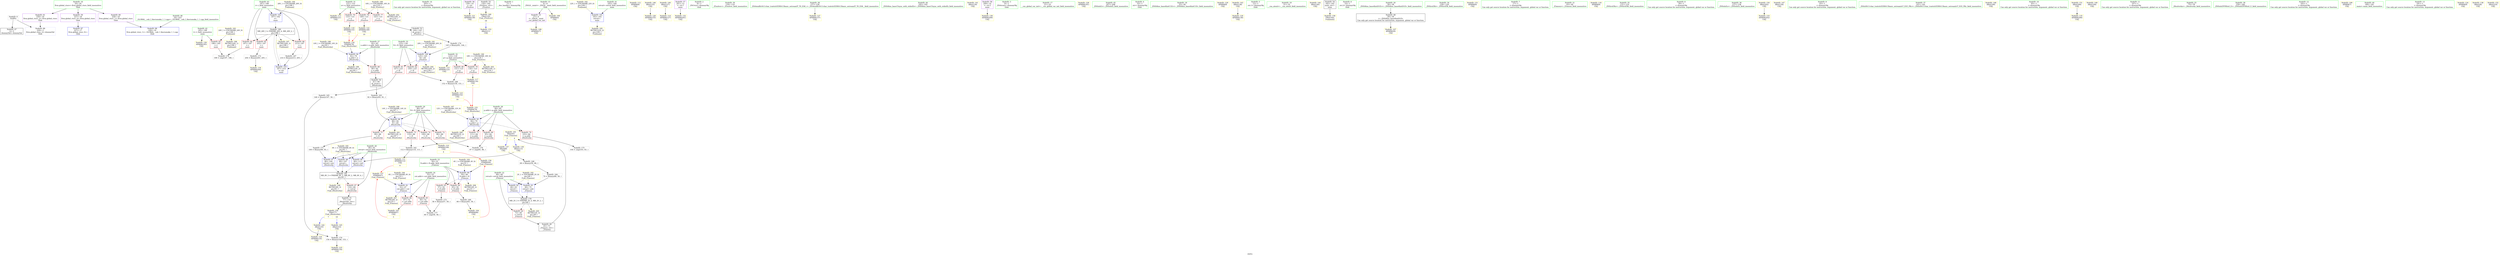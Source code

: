 digraph "SVFG" {
	label="SVFG";

	Node0x55a830897450 [shape=record,color=grey,label="{NodeID: 0\nNullPtr}"];
	Node0x55a830897450 -> Node0x55a8308ab720[style=solid];
	Node0x55a830897450 -> Node0x55a8308aeab0[style=solid];
	Node0x55a8308ba690 [shape=record,color=black,label="{NodeID: 180\nMR_26V_3 = PHI(MR_26V_4, MR_26V_2, )\npts\{188 \}\n}"];
	Node0x55a8308ba690 -> Node0x55a8308ae640[style=dashed];
	Node0x55a8308ba690 -> Node0x55a8308ae710[style=dashed];
	Node0x55a8308ba690 -> Node0x55a8308ae7e0[style=dashed];
	Node0x55a8308ba690 -> Node0x55a8308abda0[style=dashed];
	Node0x55a8308ba690 -> Node0x55a8308aff60[style=dashed];
	Node0x55a8308ab8c0 [shape=record,color=blue,label="{NodeID: 97\n80\<--100\nretval\<--sub\n_Z6solveAix\n}"];
	Node0x55a8308ab8c0 -> Node0x55a8308bab90[style=dashed];
	Node0x55a8308a9890 [shape=record,color=green,label="{NodeID: 14\n205\<--1\n\<--dummyObj\nCan only get source location for instruction, argument, global var or function.}"];
	Node0x55a8308af280 [shape=record,color=yellow,style=double,label="{NodeID: 194\n6V_1 = ENCHI(MR_6V_0)\npts\{53 \}\nFun[_Z3ansxx]}"];
	Node0x55a8308af280 -> Node0x55a8308aec80[style=dashed];
	Node0x55a8308b04f0 [shape=record,color=yellow,style=double,label="{NodeID: 111\nAPARM(112)\nCS[]|{<s0>4}}"];
	Node0x55a8308b04f0:s0 -> Node0x55a8308b2f30[style=solid,color=red];
	Node0x55a8308aa5a0 [shape=record,color=green,label="{NodeID: 28\n84\<--85\np.addr\<--p.addr_field_insensitive\n_Z6solveAix\n}"];
	Node0x55a8308aa5a0 -> Node0x55a8308ada10[style=solid];
	Node0x55a8308aa5a0 -> Node0x55a8308adae0[style=solid];
	Node0x55a8308aa5a0 -> Node0x55a8308adbb0[style=solid];
	Node0x55a8308aa5a0 -> Node0x55a8308aefc0[style=solid];
	Node0x55a8308b1050 [shape=record,color=yellow,style=double,label="{NodeID: 125\nAPARM(154)\nCS[]}"];
	Node0x55a8308ab280 [shape=record,color=green,label="{NodeID: 42\n185\<--186\nt\<--t_field_insensitive\nmain\n}"];
	Node0x55a8308ab280 -> Node0x55a8308ae570[style=solid];
	Node0x55a8308ab280 -> Node0x55a8308b1460[style=solid];
	Node0x55a8308b1b30 [shape=record,color=yellow,style=double,label="{NodeID: 139\nARet(113)\nCS[]}"];
	Node0x55a8308b1b30 -> Node0x55a8308aba60[style=solid];
	Node0x55a8308acef0 [shape=record,color=purple,label="{NodeID: 56\n139\<--10\n\<--.str\n_Z5solvev\n}"];
	Node0x55a8308acef0 -> Node0x55a8308b0d10[style=solid];
	Node0x55a8308ac420 [shape=record,color=yellow,style=double,label="{NodeID: 153\nARet(211)\nCS[]}"];
	Node0x55a8308adae0 [shape=record,color=red,label="{NodeID: 70\n103\<--84\n\<--p.addr\n_Z6solveAix\n}"];
	Node0x55a8308adae0 -> Node0x55a8308b4bd0[style=solid];
	Node0x55a8308b3fd0 [shape=record,color=grey,label="{NodeID: 167\n214 = Binary(213, 205, )\n}"];
	Node0x55a8308b3fd0 -> Node0x55a8308abda0[style=solid];
	Node0x55a8308ae640 [shape=record,color=red,label="{NodeID: 84\n197\<--187\n\<--i\nmain\n}"];
	Node0x55a8308ae640 -> Node0x55a8308b5050[style=solid];
	Node0x55a8308a8a70 [shape=record,color=green,label="{NodeID: 1\n7\<--1\n__dso_handle\<--dummyObj\nGlob }"];
	Node0x55a8308bab90 [shape=record,color=black,label="{NodeID: 181\nMR_8V_3 = PHI(MR_8V_5, MR_8V_2, MR_8V_4, )\npts\{81 \}\n}"];
	Node0x55a8308bab90 -> Node0x55a8308ad870[style=dashed];
	Node0x55a8308bab90 -> Node0x55a8308be400[style=dashed];
	Node0x55a8308ab990 [shape=record,color=blue,label="{NodeID: 98\n80\<--107\nretval\<--\n_Z6solveAix\n}"];
	Node0x55a8308ab990 -> Node0x55a8308bab90[style=dashed];
	Node0x55a8308a9990 [shape=record,color=green,label="{NodeID: 15\n4\<--6\n_ZStL8__ioinit\<--_ZStL8__ioinit_field_insensitive\nGlob }"];
	Node0x55a8308a9990 -> Node0x55a8308ace20[style=solid];
	Node0x55a8308a9990 -> Node0x55a8308b00e0[style=solid];
	Node0x55a8308af360 [shape=record,color=yellow,style=double,label="{NodeID: 195\nRETMU(22V_2)\npts\{184 \}\nFun[main]}"];
	Node0x55a8308b05c0 [shape=record,color=yellow,style=double,label="{NodeID: 112\nAPARM(8)\nCS[]}"];
	Node0x55a8308aa670 [shape=record,color=green,label="{NodeID: 29\n86\<--87\nN\<--N_field_insensitive\n_Z6solveAix\n}"];
	Node0x55a8308aa670 -> Node0x55a8308adc80[style=solid];
	Node0x55a8308aa670 -> Node0x55a8308add50[style=solid];
	Node0x55a8308aa670 -> Node0x55a8308ade20[style=solid];
	Node0x55a8308aa670 -> Node0x55a8308adef0[style=solid];
	Node0x55a8308aa670 -> Node0x55a8308ab7f0[style=solid];
	Node0x55a8308b1120 [shape=record,color=yellow,style=double,label="{NodeID: 126\nAPARM(155)\nCS[]}"];
	Node0x55a8308ab350 [shape=record,color=green,label="{NodeID: 43\n187\<--188\ni\<--i_field_insensitive\nmain\n}"];
	Node0x55a8308ab350 -> Node0x55a8308ae640[style=solid];
	Node0x55a8308ab350 -> Node0x55a8308ae710[style=solid];
	Node0x55a8308ab350 -> Node0x55a8308ae7e0[style=solid];
	Node0x55a8308ab350 -> Node0x55a8308abcd0[style=solid];
	Node0x55a8308ab350 -> Node0x55a8308abda0[style=solid];
	Node0x55a8308b1bc0 [shape=record,color=yellow,style=double,label="{NodeID: 140\nARet(127)\nCS[]}"];
	Node0x55a8308b1bc0 -> Node0x55a8308b0760[style=solid];
	Node0x55a8308acfc0 [shape=record,color=purple,label="{NodeID: 57\n201\<--12\n\<--.str.1\nmain\n}"];
	Node0x55a8308acfc0 -> Node0x55a8308b1600[style=solid];
	Node0x55a8308ac4e0 [shape=record,color=yellow,style=double,label="{NodeID: 154\nFPARM(78)\nFun[_Z6solveAix]}"];
	Node0x55a8308ac4e0 -> Node0x55a8308aeef0[style=solid];
	Node0x55a8308adbb0 [shape=record,color=red,label="{NodeID: 71\n111\<--84\n\<--p.addr\n_Z6solveAix\n}"];
	Node0x55a8308adbb0 -> Node0x55a8308b3850[style=solid];
	Node0x55a8308b4150 [shape=record,color=grey,label="{NodeID: 168\n69 = Binary(59, 68, )\n}"];
	Node0x55a8308b4150 -> Node0x55a8308b3b50[style=solid];
	Node0x55a8308ae710 [shape=record,color=red,label="{NodeID: 85\n203\<--187\n\<--i\nmain\n}"];
	Node0x55a8308ae710 -> Node0x55a8308b4750[style=solid];
	Node0x55a8308a8710 [shape=record,color=green,label="{NodeID: 2\n8\<--1\n_ZSt3cin\<--dummyObj\nGlob }"];
	Node0x55a8308bb090 [shape=record,color=yellow,style=double,label="{NodeID: 182\n22V_1 = ENCHI(MR_22V_0)\npts\{184 \}\nFun[main]}"];
	Node0x55a8308bb090 -> Node0x55a8308abc00[style=dashed];
	Node0x55a8308aba60 [shape=record,color=blue,label="{NodeID: 99\n80\<--113\nretval\<--call\n_Z6solveAix\n}"];
	Node0x55a8308aba60 -> Node0x55a8308bab90[style=dashed];
	Node0x55a8308a9a90 [shape=record,color=green,label="{NodeID: 16\n16\<--20\nllvm.global_ctors\<--llvm.global_ctors_field_insensitive\nGlob }"];
	Node0x55a8308a9a90 -> Node0x55a8308ad160[style=solid];
	Node0x55a8308a9a90 -> Node0x55a8308ad260[style=solid];
	Node0x55a8308a9a90 -> Node0x55a8308ad360[style=solid];
	Node0x55a8308afe80 [shape=record,color=yellow,style=double,label="{NodeID: 196\nRETMU(24V_1)\npts\{186 \}\nFun[main]}"];
	Node0x55a8308b0690 [shape=record,color=yellow,style=double,label="{NodeID: 113\nAPARM(121)\nCS[]}"];
	Node0x55a8308aa740 [shape=record,color=green,label="{NodeID: 30\n118\<--119\n_Z5solvev\<--_Z5solvev_field_insensitive\n}"];
	Node0x55a8308b11f0 [shape=record,color=yellow,style=double,label="{NodeID: 127\nAPARM(157)\nCS[]}"];
	Node0x55a8308ab420 [shape=record,color=green,label="{NodeID: 44\n192\<--193\n_ZNSt8ios_base15sync_with_stdioEb\<--_ZNSt8ios_base15sync_with_stdioEb_field_insensitive\n}"];
	Node0x55a8308b1c50 [shape=record,color=yellow,style=double,label="{NodeID: 141\nARet(130)\nCS[]}"];
	Node0x55a8308ad090 [shape=record,color=purple,label="{NodeID: 58\n209\<--14\n\<--.str.2\nmain\n}"];
	Node0x55a8308ad090 -> Node0x55a8308b1940[style=solid];
	Node0x55a8308ac600 [shape=record,color=yellow,style=double,label="{NodeID: 155\nFPARM(79)\nFun[_Z6solveAix]}"];
	Node0x55a8308ac600 -> Node0x55a8308aefc0[style=solid];
	Node0x55a8308adc80 [shape=record,color=red,label="{NodeID: 72\n96\<--86\n\<--N\n_Z6solveAix\n}"];
	Node0x55a8308adc80 -> Node0x55a8308b4d50[style=solid];
	Node0x55a8308b42d0 [shape=record,color=grey,label="{NodeID: 169\n66 = Binary(65, 59, )\n}"];
	Node0x55a8308b42d0 -> Node0x55a8308abe70[style=solid];
	Node0x55a8308ae7e0 [shape=record,color=red,label="{NodeID: 86\n213\<--187\n\<--i\nmain\n}"];
	Node0x55a8308ae7e0 -> Node0x55a8308b3fd0[style=solid];
	Node0x55a8308a87a0 [shape=record,color=green,label="{NodeID: 3\n9\<--1\n_ZSt4cout\<--dummyObj\nGlob }"];
	Node0x55a8308bbbb0 [shape=record,color=yellow,style=double,label="{NodeID: 183\n24V_1 = ENCHI(MR_24V_0)\npts\{186 \}\nFun[main]}"];
	Node0x55a8308bbbb0 -> Node0x55a8308ae570[style=dashed];
	Node0x55a8308bbbb0 -> Node0x55a8308afe80[style=dashed];
	Node0x55a8308abb30 [shape=record,color=blue,label="{NodeID: 100\n125\<--145\nN\<--shl\n_Z5solvev\n}"];
	Node0x55a8308abb30 -> Node0x55a8308ae3d0[style=dashed];
	Node0x55a8308abb30 -> Node0x55a8308ae4a0[style=dashed];
	Node0x55a8308abb30 -> Node0x55a8308be940[style=dashed];
	Node0x55a8308a9b90 [shape=record,color=green,label="{NodeID: 17\n21\<--22\n__cxx_global_var_init\<--__cxx_global_var_init_field_insensitive\n}"];
	Node0x55a8308aff60 [shape=record,color=yellow,style=double,label="{NodeID: 197\nRETMU(26V_3)\npts\{188 \}\nFun[main]}"];
	Node0x55a8308b0760 [shape=record,color=yellow,style=double,label="{NodeID: 114\nAPARM(127)\nCS[]}"];
	Node0x55a8308aa840 [shape=record,color=green,label="{NodeID: 31\n121\<--122\nn\<--n_field_insensitive\n_Z5solvev\n}"];
	Node0x55a8308aa840 -> Node0x55a8308adfc0[style=solid];
	Node0x55a8308aa840 -> Node0x55a8308ae090[style=solid];
	Node0x55a8308aa840 -> Node0x55a8308ae160[style=solid];
	Node0x55a8308aa840 -> Node0x55a8308b0690[style=solid];
	Node0x55a8308b12c0 [shape=record,color=yellow,style=double,label="{NodeID: 128\nAPARM(191)\nCS[]}"];
	Node0x55a8308ab520 [shape=record,color=green,label="{NodeID: 45\n207\<--208\n_ZNSolsEi\<--_ZNSolsEi_field_insensitive\n}"];
	Node0x55a8308b1ce0 [shape=record,color=yellow,style=double,label="{NodeID: 142\nARet(135)\nCS[]}"];
	Node0x55a8308b1ce0 -> Node0x55a8308b0b70[style=solid];
	Node0x55a8308ad160 [shape=record,color=purple,label="{NodeID: 59\n227\<--16\nllvm.global_ctors_0\<--llvm.global_ctors\nGlob }"];
	Node0x55a8308ad160 -> Node0x55a8308ae8b0[style=solid];
	Node0x55a8308ac720 [shape=record,color=yellow,style=double,label="{NodeID: 156\nFPARM(46)\nFun[_Z3ansxx]}"];
	Node0x55a8308ac720 -> Node0x55a8308aebb0[style=solid];
	Node0x55a8308add50 [shape=record,color=red,label="{NodeID: 73\n99\<--86\n\<--N\n_Z6solveAix\n}"];
	Node0x55a8308add50 -> Node0x55a8308b45d0[style=solid];
	Node0x55a8308b4450 [shape=record,color=grey,label="{NodeID: 170\n154 = Binary(148, 153, )\n}"];
	Node0x55a8308b4450 -> Node0x55a8308b1050[style=solid];
	Node0x55a8308ae8b0 [shape=record,color=blue,label="{NodeID: 87\n227\<--17\nllvm.global_ctors_0\<--\nGlob }"];
	Node0x55a8308a8830 [shape=record,color=green,label="{NodeID: 4\n10\<--1\n.str\<--dummyObj\nGlob }"];
	Node0x55a8308bbc90 [shape=record,color=yellow,style=double,label="{NodeID: 184\n26V_1 = ENCHI(MR_26V_0)\npts\{188 \}\nFun[main]}"];
	Node0x55a8308bbc90 -> Node0x55a8308abcd0[style=dashed];
	Node0x55a8308abc00 [shape=record,color=blue,label="{NodeID: 101\n183\<--162\nretval\<--\nmain\n}"];
	Node0x55a8308abc00 -> Node0x55a8308af360[style=dashed];
	Node0x55a8308a9c90 [shape=record,color=green,label="{NodeID: 18\n25\<--26\n_ZNSt8ios_base4InitC1Ev\<--_ZNSt8ios_base4InitC1Ev_field_insensitive\n}"];
	Node0x55a8308be400 [shape=record,color=yellow,style=double,label="{NodeID: 198\nRETMU(8V_3)\npts\{81 \}\nFun[_Z6solveAix]}"];
	Node0x55a8308b0830 [shape=record,color=yellow,style=double,label="{NodeID: 115\nAPARM(123)\nCS[]}"];
	Node0x55a8308aa910 [shape=record,color=green,label="{NodeID: 32\n123\<--124\np\<--p_field_insensitive\n_Z5solvev\n}"];
	Node0x55a8308aa910 -> Node0x55a8308ae230[style=solid];
	Node0x55a8308aa910 -> Node0x55a8308ae300[style=solid];
	Node0x55a8308aa910 -> Node0x55a8308b0830[style=solid];
	Node0x55a8308b1390 [shape=record,color=yellow,style=double,label="{NodeID: 129\nAPARM(8)\nCS[]}"];
	Node0x55a8308ab620 [shape=record,color=green,label="{NodeID: 46\n18\<--223\n_GLOBAL__sub_I_tkociumaka_1_1.cpp\<--_GLOBAL__sub_I_tkociumaka_1_1.cpp_field_insensitive\n}"];
	Node0x55a8308ab620 -> Node0x55a8308ae9b0[style=solid];
	Node0x55a8308b1d70 [shape=record,color=yellow,style=double,label="{NodeID: 143\nARet(136)\nCS[]}"];
	Node0x55a8308b1d70 -> Node0x55a8308b0c40[style=solid];
	Node0x55a8308ad260 [shape=record,color=purple,label="{NodeID: 60\n228\<--16\nllvm.global_ctors_1\<--llvm.global_ctors\nGlob }"];
	Node0x55a8308ad260 -> Node0x55a8308ae9b0[style=solid];
	Node0x55a8308b2f30 [shape=record,color=yellow,style=double,label="{NodeID: 157\nFPARM(47)\nFun[_Z3ansxx]}"];
	Node0x55a8308b2f30 -> Node0x55a8308aec80[style=solid];
	Node0x55a8308ade20 [shape=record,color=red,label="{NodeID: 74\n109\<--86\n\<--N\n_Z6solveAix\n}"];
	Node0x55a8308ade20 -> Node0x55a8308b0420[style=solid];
	Node0x55a8308b45d0 [shape=record,color=grey,label="{NodeID: 171\n100 = Binary(99, 93, )\n}"];
	Node0x55a8308b45d0 -> Node0x55a8308ab8c0[style=solid];
	Node0x55a8308ae9b0 [shape=record,color=blue,label="{NodeID: 88\n228\<--18\nllvm.global_ctors_1\<--_GLOBAL__sub_I_tkociumaka_1_1.cpp\nGlob }"];
	Node0x55a8308a88c0 [shape=record,color=green,label="{NodeID: 5\n12\<--1\n.str.1\<--dummyObj\nGlob }"];
	Node0x55a8308bbd70 [shape=record,color=yellow,style=double,label="{NodeID: 185\n8V_1 = ENCHI(MR_8V_0)\npts\{81 \}\nFun[_Z6solveAix]}"];
	Node0x55a8308bbd70 -> Node0x55a8308ab8c0[style=dashed];
	Node0x55a8308bbd70 -> Node0x55a8308ab990[style=dashed];
	Node0x55a8308bbd70 -> Node0x55a8308aba60[style=dashed];
	Node0x55a8308abcd0 [shape=record,color=blue,label="{NodeID: 102\n187\<--162\ni\<--\nmain\n}"];
	Node0x55a8308abcd0 -> Node0x55a8308ba690[style=dashed];
	Node0x55a8308a9d90 [shape=record,color=green,label="{NodeID: 19\n31\<--32\n__cxa_atexit\<--__cxa_atexit_field_insensitive\n}"];
	Node0x55a8308be4b0 [shape=record,color=yellow,style=double,label="{NodeID: 199\nRETMU(10V_2)\npts\{83 \}\nFun[_Z6solveAix]}"];
	Node0x55a8308b0900 [shape=record,color=yellow,style=double,label="{NodeID: 116\nAPARM(133)\nCS[]|{<s0>7}}"];
	Node0x55a8308b0900:s0 -> Node0x55a8308ac4e0[style=solid,color=red];
	Node0x55a8308aa9e0 [shape=record,color=green,label="{NodeID: 33\n125\<--126\nN\<--N_field_insensitive\n_Z5solvev\n}"];
	Node0x55a8308aa9e0 -> Node0x55a8308ae3d0[style=solid];
	Node0x55a8308aa9e0 -> Node0x55a8308ae4a0[style=solid];
	Node0x55a8308aa9e0 -> Node0x55a8308abb30[style=solid];
	Node0x55a8308b1460 [shape=record,color=yellow,style=double,label="{NodeID: 130\nAPARM(185)\nCS[]}"];
	Node0x55a8308ab720 [shape=record,color=black,label="{NodeID: 47\n2\<--3\ndummyVal\<--dummyVal\n}"];
	Node0x55a8308b1e00 [shape=record,color=yellow,style=double,label="{NodeID: 144\nARet(140)\nCS[]}"];
	Node0x55a8308ad360 [shape=record,color=purple,label="{NodeID: 61\n229\<--16\nllvm.global_ctors_2\<--llvm.global_ctors\nGlob }"];
	Node0x55a8308ad360 -> Node0x55a8308aeab0[style=solid];
	Node0x55a8308b3050 [shape=record,color=yellow,style=double,label="{NodeID: 158\nFRet(182)\nFun[main]}"];
	Node0x55a8308adef0 [shape=record,color=red,label="{NodeID: 75\n110\<--86\n\<--N\n_Z6solveAix\n}"];
	Node0x55a8308adef0 -> Node0x55a8308b3850[style=solid];
	Node0x55a8308b4750 [shape=record,color=grey,label="{NodeID: 172\n204 = Binary(203, 205, )\n}"];
	Node0x55a8308b4750 -> Node0x55a8308b17a0[style=solid];
	Node0x55a8308aeab0 [shape=record,color=blue, style = dotted,label="{NodeID: 89\n229\<--3\nllvm.global_ctors_2\<--dummyVal\nGlob }"];
	Node0x55a8308a8950 [shape=record,color=green,label="{NodeID: 6\n14\<--1\n.str.2\<--dummyObj\nGlob }"];
	Node0x55a8308bbe80 [shape=record,color=yellow,style=double,label="{NodeID: 186\n10V_1 = ENCHI(MR_10V_0)\npts\{83 \}\nFun[_Z6solveAix]}"];
	Node0x55a8308bbe80 -> Node0x55a8308aeef0[style=dashed];
	Node0x55a8308abda0 [shape=record,color=blue,label="{NodeID: 103\n187\<--214\ni\<--inc\nmain\n}"];
	Node0x55a8308abda0 -> Node0x55a8308ba690[style=dashed];
	Node0x55a8308a9e90 [shape=record,color=green,label="{NodeID: 20\n30\<--36\n_ZNSt8ios_base4InitD1Ev\<--_ZNSt8ios_base4InitD1Ev_field_insensitive\n}"];
	Node0x55a8308a9e90 -> Node0x55a8308ac840[style=solid];
	Node0x55a8308be590 [shape=record,color=yellow,style=double,label="{NodeID: 200\nRETMU(12V_2)\npts\{85 \}\nFun[_Z6solveAix]}"];
	Node0x55a8308b09d0 [shape=record,color=yellow,style=double,label="{NodeID: 117\nAPARM(134)\nCS[]|{<s0>7}}"];
	Node0x55a8308b09d0:s0 -> Node0x55a8308ac600[style=solid,color=red];
	Node0x55a8308aaab0 [shape=record,color=green,label="{NodeID: 34\n128\<--129\n_ZNSirsERi\<--_ZNSirsERi_field_insensitive\n}"];
	Node0x55a8308b1530 [shape=record,color=yellow,style=double,label="{NodeID: 131\nAPARM(9)\nCS[]}"];
	Node0x55a8308ac840 [shape=record,color=black,label="{NodeID: 48\n29\<--30\n\<--_ZNSt8ios_base4InitD1Ev\nCan only get source location for instruction, argument, global var or function.}"];
	Node0x55a8308ac840 -> Node0x55a8308b01b0[style=solid];
	Node0x55a8308b1e90 [shape=record,color=yellow,style=double,label="{NodeID: 145\nARet(153)\nCS[]}"];
	Node0x55a8308b1e90 -> Node0x55a8308b4450[style=solid];
	Node0x55a8308ad460 [shape=record,color=red,label="{NodeID: 62\n73\<--48\n\<--retval\n_Z3ansxx\n}"];
	Node0x55a8308ad460 -> Node0x55a8308ac940[style=solid];
	Node0x55a8308b3520 [shape=record,color=yellow,style=double,label="{NodeID: 159\nFRet(77)\nFun[_Z6solveAix]|{<s0>7|<s1>10}}"];
	Node0x55a8308b3520:s0 -> Node0x55a8308b1ce0[style=solid,color=blue];
	Node0x55a8308b3520:s1 -> Node0x55a8308b1e90[style=solid,color=blue];
	Node0x55a8308adfc0 [shape=record,color=red,label="{NodeID: 76\n133\<--121\n\<--n\n_Z5solvev\n}"];
	Node0x55a8308adfc0 -> Node0x55a8308b0900[style=solid];
	Node0x55a8308b48d0 [shape=record,color=grey,label="{NodeID: 173\n58 = Binary(57, 59, )\n}"];
	Node0x55a8308b48d0 -> Node0x55a8308b4ed0[style=solid];
	Node0x55a8308aebb0 [shape=record,color=blue,label="{NodeID: 90\n50\<--46\nN.addr\<--N\n_Z3ansxx\n}"];
	Node0x55a8308aebb0 -> Node0x55a8308ad530[style=dashed];
	Node0x55a8308aebb0 -> Node0x55a8308ad600[style=dashed];
	Node0x55a8308aebb0 -> Node0x55a8308beb30[style=dashed];
	Node0x55a8308a9360 [shape=record,color=green,label="{NodeID: 7\n17\<--1\n\<--dummyObj\nCan only get source location for instruction, argument, global var or function.}"];
	Node0x55a8308bbf60 [shape=record,color=yellow,style=double,label="{NodeID: 187\n12V_1 = ENCHI(MR_12V_0)\npts\{85 \}\nFun[_Z6solveAix]}"];
	Node0x55a8308bbf60 -> Node0x55a8308aefc0[style=dashed];
	Node0x55a8308abe70 [shape=record,color=yellow,style=double,label="{NodeID: 104\nAPARM(66)\nCS[]|{<s0>3}}"];
	Node0x55a8308abe70:s0 -> Node0x55a8308ac720[style=solid,color=red];
	Node0x55a8308a9f90 [shape=record,color=green,label="{NodeID: 21\n43\<--44\n_Z3ansxx\<--_Z3ansxx_field_insensitive\n}"];
	Node0x55a8308be670 [shape=record,color=yellow,style=double,label="{NodeID: 201\nRETMU(14V_2)\npts\{87 \}\nFun[_Z6solveAix]}"];
	Node0x55a8308b0aa0 [shape=record,color=yellow,style=double,label="{NodeID: 118\nAPARM(9)\nCS[]}"];
	Node0x55a8308aabb0 [shape=record,color=green,label="{NodeID: 35\n131\<--132\n_ZNSirsERx\<--_ZNSirsERx_field_insensitive\n}"];
	Node0x55a8308b1600 [shape=record,color=yellow,style=double,label="{NodeID: 132\nAPARM(201)\nCS[]}"];
	Node0x55a8308ac940 [shape=record,color=black,label="{NodeID: 49\n45\<--73\n_Z3ansxx_ret\<--\n_Z3ansxx\n}"];
	Node0x55a8308ac940 -> Node0x55a8308b3730[style=solid];
	Node0x55a8308ac030 [shape=record,color=yellow,style=double,label="{NodeID: 146\nARet(155)\nCS[]}"];
	Node0x55a8308ac030 -> Node0x55a8308b1120[style=solid];
	Node0x55a8308ad530 [shape=record,color=red,label="{NodeID: 63\n57\<--50\n\<--N.addr\n_Z3ansxx\n}"];
	Node0x55a8308ad530 -> Node0x55a8308b48d0[style=solid];
	Node0x55a8308b3640 [shape=record,color=yellow,style=double,label="{NodeID: 160\nFRet(120)\nFun[_Z5solvev]|{<s0>18}}"];
	Node0x55a8308b3640:s0 -> Node0x55a8308ac420[style=solid,color=blue];
	Node0x55a8308ae090 [shape=record,color=red,label="{NodeID: 77\n143\<--121\n\<--n\n_Z5solvev\n}"];
	Node0x55a8308ae090 -> Node0x55a8308acbb0[style=solid];
	Node0x55a8308b4a50 [shape=record,color=grey,label="{NodeID: 174\n145 = Binary(93, 144, )\n}"];
	Node0x55a8308b4a50 -> Node0x55a8308abb30[style=solid];
	Node0x55a8308aec80 [shape=record,color=blue,label="{NodeID: 91\n52\<--47\ncnt.addr\<--cnt\n_Z3ansxx\n}"];
	Node0x55a8308aec80 -> Node0x55a8308ad6d0[style=dashed];
	Node0x55a8308aec80 -> Node0x55a8308ad7a0[style=dashed];
	Node0x55a8308aec80 -> Node0x55a8308bec10[style=dashed];
	Node0x55a8308a93f0 [shape=record,color=green,label="{NodeID: 8\n59\<--1\n\<--dummyObj\nCan only get source location for instruction, argument, global var or function.}"];
	Node0x55a8308bc040 [shape=record,color=yellow,style=double,label="{NodeID: 188\n14V_1 = ENCHI(MR_14V_0)\npts\{87 \}\nFun[_Z6solveAix]}"];
	Node0x55a8308bc040 -> Node0x55a8308ab7f0[style=dashed];
	Node0x55a8308abf40 [shape=record,color=yellow,style=double,label="{NodeID: 105\nAPARM(67)\nCS[]|{<s0>3}}"];
	Node0x55a8308abf40:s0 -> Node0x55a8308b2f30[style=solid,color=red];
	Node0x55a8308aa090 [shape=record,color=green,label="{NodeID: 22\n48\<--49\nretval\<--retval_field_insensitive\n_Z3ansxx\n}"];
	Node0x55a8308aa090 -> Node0x55a8308ad460[style=solid];
	Node0x55a8308aa090 -> Node0x55a8308aed50[style=solid];
	Node0x55a8308aa090 -> Node0x55a8308aee20[style=solid];
	Node0x55a8308be750 [shape=record,color=yellow,style=double,label="{NodeID: 202\nRETMU(16V_1)\npts\{122 \}\nFun[_Z5solvev]}"];
	Node0x55a8308b0b70 [shape=record,color=yellow,style=double,label="{NodeID: 119\nAPARM(135)\nCS[]}"];
	Node0x55a8308aacb0 [shape=record,color=green,label="{NodeID: 36\n137\<--138\n_ZNSolsEx\<--_ZNSolsEx_field_insensitive\n}"];
	Node0x55a8308b16d0 [shape=record,color=yellow,style=double,label="{NodeID: 133\nAPARM(202)\nCS[]}"];
	Node0x55a8308aca10 [shape=record,color=black,label="{NodeID: 50\n91\<--90\nsh_prom\<--\n_Z6solveAix\n}"];
	Node0x55a8308aca10 -> Node0x55a8308b39d0[style=solid];
	Node0x55a8308ac0c0 [shape=record,color=yellow,style=double,label="{NodeID: 147\nARet(156)\nCS[]}"];
	Node0x55a8308ad600 [shape=record,color=red,label="{NodeID: 64\n65\<--50\n\<--N.addr\n_Z3ansxx\n}"];
	Node0x55a8308ad600 -> Node0x55a8308b42d0[style=solid];
	Node0x55a8308b3730 [shape=record,color=yellow,style=double,label="{NodeID: 161\nFRet(45)\nFun[_Z3ansxx]|{<s0>3|<s1>4}}"];
	Node0x55a8308b3730:s0 -> Node0x55a8308b1a10[style=solid,color=blue];
	Node0x55a8308b3730:s1 -> Node0x55a8308b1b30[style=solid,color=blue];
	Node0x55a8308ae160 [shape=record,color=red,label="{NodeID: 78\n149\<--121\n\<--n\n_Z5solvev\n}"];
	Node0x55a8308ae160 -> Node0x55a8308b0de0[style=solid];
	Node0x55a8308b4bd0 [shape=record,color=grey,label="{NodeID: 175\n104 = cmp(103, 63, )\n}"];
	Node0x55a8308aed50 [shape=record,color=blue,label="{NodeID: 92\n48\<--63\nretval\<--\n_Z3ansxx\n}"];
	Node0x55a8308aed50 -> Node0x55a8308ba190[style=dashed];
	Node0x55a8308a9480 [shape=record,color=green,label="{NodeID: 9\n63\<--1\n\<--dummyObj\nCan only get source location for instruction, argument, global var or function.}"];
	Node0x55a8308bc120 [shape=record,color=yellow,style=double,label="{NodeID: 189\n16V_1 = ENCHI(MR_16V_0)\npts\{122 \}\nFun[_Z5solvev]}"];
	Node0x55a8308bc120 -> Node0x55a8308adfc0[style=dashed];
	Node0x55a8308bc120 -> Node0x55a8308ae090[style=dashed];
	Node0x55a8308bc120 -> Node0x55a8308ae160[style=dashed];
	Node0x55a8308bc120 -> Node0x55a8308be750[style=dashed];
	Node0x55a8308b00e0 [shape=record,color=yellow,style=double,label="{NodeID: 106\nAPARM(4)\nCS[]}"];
	Node0x55a8308aa160 [shape=record,color=green,label="{NodeID: 23\n50\<--51\nN.addr\<--N.addr_field_insensitive\n_Z3ansxx\n}"];
	Node0x55a8308aa160 -> Node0x55a8308ad530[style=solid];
	Node0x55a8308aa160 -> Node0x55a8308ad600[style=solid];
	Node0x55a8308aa160 -> Node0x55a8308aebb0[style=solid];
	Node0x55a8308be860 [shape=record,color=yellow,style=double,label="{NodeID: 203\nRETMU(18V_1)\npts\{124 \}\nFun[_Z5solvev]}"];
	Node0x55a8308b0c40 [shape=record,color=yellow,style=double,label="{NodeID: 120\nAPARM(136)\nCS[]}"];
	Node0x55a8308aadb0 [shape=record,color=green,label="{NodeID: 37\n141\<--142\n_ZStlsISt11char_traitsIcEERSt13basic_ostreamIcT_ES5_PKc\<--_ZStlsISt11char_traitsIcEERSt13basic_ostreamIcT_ES5_PKc_field_insensitive\n}"];
	Node0x55a8308b17a0 [shape=record,color=yellow,style=double,label="{NodeID: 134\nAPARM(204)\nCS[]}"];
	Node0x55a8308acae0 [shape=record,color=black,label="{NodeID: 51\n77\<--116\n_Z6solveAix_ret\<--\n_Z6solveAix\n}"];
	Node0x55a8308acae0 -> Node0x55a8308b3520[style=solid];
	Node0x55a8308ac150 [shape=record,color=yellow,style=double,label="{NodeID: 148\nARet(190)\nCS[]}"];
	Node0x55a8308ad6d0 [shape=record,color=red,label="{NodeID: 65\n56\<--52\n\<--cnt.addr\n_Z3ansxx\n}"];
	Node0x55a8308ad6d0 -> Node0x55a8308b4ed0[style=solid];
	Node0x55a8308b3850 [shape=record,color=grey,label="{NodeID: 162\n112 = Binary(110, 111, )\n}"];
	Node0x55a8308b3850 -> Node0x55a8308b04f0[style=solid];
	Node0x55a8308ae230 [shape=record,color=red,label="{NodeID: 79\n134\<--123\n\<--p\n_Z5solvev\n}"];
	Node0x55a8308ae230 -> Node0x55a8308b09d0[style=solid];
	Node0x55a8308b4d50 [shape=record,color=grey,label="{NodeID: 176\n97 = cmp(95, 96, )\n}"];
	Node0x55a8308aee20 [shape=record,color=blue,label="{NodeID: 93\n48\<--70\nretval\<--add\n_Z3ansxx\n}"];
	Node0x55a8308aee20 -> Node0x55a8308ba190[style=dashed];
	Node0x55a8308a9510 [shape=record,color=green,label="{NodeID: 10\n93\<--1\n\<--dummyObj\nCan only get source location for instruction, argument, global var or function.}"];
	Node0x55a8308bc230 [shape=record,color=yellow,style=double,label="{NodeID: 190\n18V_1 = ENCHI(MR_18V_0)\npts\{124 \}\nFun[_Z5solvev]}"];
	Node0x55a8308bc230 -> Node0x55a8308ae230[style=dashed];
	Node0x55a8308bc230 -> Node0x55a8308ae300[style=dashed];
	Node0x55a8308bc230 -> Node0x55a8308be860[style=dashed];
	Node0x55a8308b01b0 [shape=record,color=yellow,style=double,label="{NodeID: 107\nAPARM(29)\nCS[]}"];
	Node0x55a8308aa230 [shape=record,color=green,label="{NodeID: 24\n52\<--53\ncnt.addr\<--cnt.addr_field_insensitive\n_Z3ansxx\n}"];
	Node0x55a8308aa230 -> Node0x55a8308ad6d0[style=solid];
	Node0x55a8308aa230 -> Node0x55a8308ad7a0[style=solid];
	Node0x55a8308aa230 -> Node0x55a8308aec80[style=solid];
	Node0x55a8308be940 [shape=record,color=yellow,style=double,label="{NodeID: 204\nRETMU(20V_2)\npts\{126 \}\nFun[_Z5solvev]}"];
	Node0x55a8308b0d10 [shape=record,color=yellow,style=double,label="{NodeID: 121\nAPARM(139)\nCS[]}"];
	Node0x55a8308aaeb0 [shape=record,color=green,label="{NodeID: 38\n157\<--158\n_ZSt4endlIcSt11char_traitsIcEERSt13basic_ostreamIT_T0_ES6_\<--_ZSt4endlIcSt11char_traitsIcEERSt13basic_ostreamIT_T0_ES6__field_insensitive\n}"];
	Node0x55a8308aaeb0 -> Node0x55a8308b11f0[style=solid];
	Node0x55a8308b1870 [shape=record,color=yellow,style=double,label="{NodeID: 135\nAPARM(206)\nCS[]}"];
	Node0x55a8308acbb0 [shape=record,color=black,label="{NodeID: 52\n144\<--143\nsh_prom\<--\n_Z5solvev\n}"];
	Node0x55a8308acbb0 -> Node0x55a8308b4a50[style=solid];
	Node0x55a8308ac1e0 [shape=record,color=yellow,style=double,label="{NodeID: 149\nARet(194)\nCS[]}"];
	Node0x55a8308ad7a0 [shape=record,color=red,label="{NodeID: 66\n67\<--52\n\<--cnt.addr\n_Z3ansxx\n}"];
	Node0x55a8308ad7a0 -> Node0x55a8308abf40[style=solid];
	Node0x55a8308b39d0 [shape=record,color=grey,label="{NodeID: 163\n92 = Binary(93, 91, )\n}"];
	Node0x55a8308b39d0 -> Node0x55a8308ab7f0[style=solid];
	Node0x55a8308ae300 [shape=record,color=red,label="{NodeID: 80\n151\<--123\n\<--p\n_Z5solvev\n}"];
	Node0x55a8308ae300 -> Node0x55a8308b3e50[style=solid];
	Node0x55a8308b4ed0 [shape=record,color=grey,label="{NodeID: 177\n60 = cmp(56, 58, )\n}"];
	Node0x55a8308aeef0 [shape=record,color=blue,label="{NodeID: 94\n82\<--78\nn.addr\<--n\n_Z6solveAix\n}"];
	Node0x55a8308aeef0 -> Node0x55a8308ad940[style=dashed];
	Node0x55a8308aeef0 -> Node0x55a8308be4b0[style=dashed];
	Node0x55a8308a95d0 [shape=record,color=green,label="{NodeID: 11\n107\<--1\n\<--dummyObj\nCan only get source location for instruction, argument, global var or function.}"];
	Node0x55a8308bc310 [shape=record,color=yellow,style=double,label="{NodeID: 191\n20V_1 = ENCHI(MR_20V_0)\npts\{126 \}\nFun[_Z5solvev]}"];
	Node0x55a8308bc310 -> Node0x55a8308abb30[style=dashed];
	Node0x55a8308b0280 [shape=record,color=yellow,style=double,label="{NodeID: 108\nAPARM(27)\nCS[]}"];
	Node0x55a8308aa300 [shape=record,color=green,label="{NodeID: 25\n75\<--76\n_Z6solveAix\<--_Z6solveAix_field_insensitive\n}"];
	Node0x55a8308bea20 [shape=record,color=yellow,style=double,label="{NodeID: 205\nRETMU(2V_3)\npts\{49 \}\nFun[_Z3ansxx]}"];
	Node0x55a8308b0de0 [shape=record,color=yellow,style=double,label="{NodeID: 122\nAPARM(149)\nCS[]|{<s0>10}}"];
	Node0x55a8308b0de0:s0 -> Node0x55a8308ac4e0[style=solid,color=red];
	Node0x55a8308aafb0 [shape=record,color=green,label="{NodeID: 39\n159\<--160\n_ZNSolsEPFRSoS_E\<--_ZNSolsEPFRSoS_E_field_insensitive\n}"];
	Node0x55a8308b1940 [shape=record,color=yellow,style=double,label="{NodeID: 136\nAPARM(209)\nCS[]}"];
	Node0x55a8308acc80 [shape=record,color=black,label="{NodeID: 53\n120\<--162\n_Z5solvev_ret\<--\n_Z5solvev\n}"];
	Node0x55a8308acc80 -> Node0x55a8308b3640[style=solid];
	Node0x55a8308ac270 [shape=record,color=yellow,style=double,label="{NodeID: 150\nARet(202)\nCS[]}"];
	Node0x55a8308ac270 -> Node0x55a8308b16d0[style=solid];
	Node0x55a8308ad870 [shape=record,color=red,label="{NodeID: 67\n116\<--80\n\<--retval\n_Z6solveAix\n}"];
	Node0x55a8308ad870 -> Node0x55a8308acae0[style=solid];
	Node0x55a8308b3b50 [shape=record,color=grey,label="{NodeID: 164\n70 = Binary(69, 59, )\n}"];
	Node0x55a8308b3b50 -> Node0x55a8308aee20[style=solid];
	Node0x55a8308ae3d0 [shape=record,color=red,label="{NodeID: 81\n147\<--125\n\<--N\n_Z5solvev\n}"];
	Node0x55a8308ae3d0 -> Node0x55a8308b3cd0[style=solid];
	Node0x55a8308b5050 [shape=record,color=grey,label="{NodeID: 178\n199 = cmp(197, 198, )\n}"];
	Node0x55a8308aefc0 [shape=record,color=blue,label="{NodeID: 95\n84\<--79\np.addr\<--p\n_Z6solveAix\n}"];
	Node0x55a8308aefc0 -> Node0x55a8308ada10[style=dashed];
	Node0x55a8308aefc0 -> Node0x55a8308adae0[style=dashed];
	Node0x55a8308aefc0 -> Node0x55a8308adbb0[style=dashed];
	Node0x55a8308aefc0 -> Node0x55a8308be590[style=dashed];
	Node0x55a8308a9690 [shape=record,color=green,label="{NodeID: 12\n162\<--1\n\<--dummyObj\nCan only get source location for instruction, argument, global var or function.}"];
	Node0x55a8308af090 [shape=record,color=yellow,style=double,label="{NodeID: 192\n2V_1 = ENCHI(MR_2V_0)\npts\{49 \}\nFun[_Z3ansxx]}"];
	Node0x55a8308af090 -> Node0x55a8308aed50[style=dashed];
	Node0x55a8308af090 -> Node0x55a8308aee20[style=dashed];
	Node0x55a8308b0350 [shape=record,color=yellow,style=double,label="{NodeID: 109\nAPARM(7)\nCS[]}"];
	Node0x55a8308aa400 [shape=record,color=green,label="{NodeID: 26\n80\<--81\nretval\<--retval_field_insensitive\n_Z6solveAix\n}"];
	Node0x55a8308aa400 -> Node0x55a8308ad870[style=solid];
	Node0x55a8308aa400 -> Node0x55a8308ab8c0[style=solid];
	Node0x55a8308aa400 -> Node0x55a8308ab990[style=solid];
	Node0x55a8308aa400 -> Node0x55a8308aba60[style=solid];
	Node0x55a8308beb30 [shape=record,color=yellow,style=double,label="{NodeID: 206\nRETMU(4V_2)\npts\{51 \}\nFun[_Z3ansxx]}"];
	Node0x55a8308b0eb0 [shape=record,color=yellow,style=double,label="{NodeID: 123\nAPARM(152)\nCS[]|{<s0>10}}"];
	Node0x55a8308b0eb0:s0 -> Node0x55a8308ac600[style=solid,color=red];
	Node0x55a8308ab0b0 [shape=record,color=green,label="{NodeID: 40\n180\<--181\nmain\<--main_field_insensitive\n}"];
	Node0x55a8308b1a10 [shape=record,color=yellow,style=double,label="{NodeID: 137\nARet(68)\nCS[]}"];
	Node0x55a8308b1a10 -> Node0x55a8308b4150[style=solid];
	Node0x55a8308acd50 [shape=record,color=black,label="{NodeID: 54\n182\<--162\nmain_ret\<--\nmain\n}"];
	Node0x55a8308acd50 -> Node0x55a8308b3050[style=solid];
	Node0x55a8308ac300 [shape=record,color=yellow,style=double,label="{NodeID: 151\nARet(206)\nCS[]}"];
	Node0x55a8308ac300 -> Node0x55a8308b1870[style=solid];
	Node0x55a8308ad940 [shape=record,color=red,label="{NodeID: 68\n90\<--82\n\<--n.addr\n_Z6solveAix\n}"];
	Node0x55a8308ad940 -> Node0x55a8308aca10[style=solid];
	Node0x55a8308b3cd0 [shape=record,color=grey,label="{NodeID: 165\n148 = Binary(147, 59, )\n}"];
	Node0x55a8308b3cd0 -> Node0x55a8308b4450[style=solid];
	Node0x55a8308ae4a0 [shape=record,color=red,label="{NodeID: 82\n150\<--125\n\<--N\n_Z5solvev\n}"];
	Node0x55a8308ae4a0 -> Node0x55a8308b3e50[style=solid];
	Node0x55a8308ba190 [shape=record,color=black,label="{NodeID: 179\nMR_2V_3 = PHI(MR_2V_4, MR_2V_2, )\npts\{49 \}\n}"];
	Node0x55a8308ba190 -> Node0x55a8308ad460[style=dashed];
	Node0x55a8308ba190 -> Node0x55a8308bea20[style=dashed];
	Node0x55a8308ab7f0 [shape=record,color=blue,label="{NodeID: 96\n86\<--92\nN\<--shl\n_Z6solveAix\n}"];
	Node0x55a8308ab7f0 -> Node0x55a8308adc80[style=dashed];
	Node0x55a8308ab7f0 -> Node0x55a8308add50[style=dashed];
	Node0x55a8308ab7f0 -> Node0x55a8308ade20[style=dashed];
	Node0x55a8308ab7f0 -> Node0x55a8308adef0[style=dashed];
	Node0x55a8308ab7f0 -> Node0x55a8308be670[style=dashed];
	Node0x55a8308a9790 [shape=record,color=green,label="{NodeID: 13\n191\<--1\n\<--dummyObj\nCan only get source location for instruction, argument, global var or function.}"];
	Node0x55a8308af1a0 [shape=record,color=yellow,style=double,label="{NodeID: 193\n4V_1 = ENCHI(MR_4V_0)\npts\{51 \}\nFun[_Z3ansxx]}"];
	Node0x55a8308af1a0 -> Node0x55a8308aebb0[style=dashed];
	Node0x55a8308b0420 [shape=record,color=yellow,style=double,label="{NodeID: 110\nAPARM(109)\nCS[]|{<s0>4}}"];
	Node0x55a8308b0420:s0 -> Node0x55a8308ac720[style=solid,color=red];
	Node0x55a8308aa4d0 [shape=record,color=green,label="{NodeID: 27\n82\<--83\nn.addr\<--n.addr_field_insensitive\n_Z6solveAix\n}"];
	Node0x55a8308aa4d0 -> Node0x55a8308ad940[style=solid];
	Node0x55a8308aa4d0 -> Node0x55a8308aeef0[style=solid];
	Node0x55a8308bec10 [shape=record,color=yellow,style=double,label="{NodeID: 207\nRETMU(6V_2)\npts\{53 \}\nFun[_Z3ansxx]}"];
	Node0x55a8308b0f80 [shape=record,color=yellow,style=double,label="{NodeID: 124\nAPARM(9)\nCS[]}"];
	Node0x55a8308ab1b0 [shape=record,color=green,label="{NodeID: 41\n183\<--184\nretval\<--retval_field_insensitive\nmain\n}"];
	Node0x55a8308ab1b0 -> Node0x55a8308abc00[style=solid];
	Node0x55a8308b1aa0 [shape=record,color=yellow,style=double,label="{NodeID: 138\nARet(28)\nCS[]}"];
	Node0x55a8308ace20 [shape=record,color=purple,label="{NodeID: 55\n27\<--4\n\<--_ZStL8__ioinit\n__cxx_global_var_init\n}"];
	Node0x55a8308ace20 -> Node0x55a8308b0280[style=solid];
	Node0x55a8308ac390 [shape=record,color=yellow,style=double,label="{NodeID: 152\nARet(210)\nCS[]}"];
	Node0x55a8308ada10 [shape=record,color=red,label="{NodeID: 69\n95\<--84\n\<--p.addr\n_Z6solveAix\n}"];
	Node0x55a8308ada10 -> Node0x55a8308b4d50[style=solid];
	Node0x55a8308b3e50 [shape=record,color=grey,label="{NodeID: 166\n152 = Binary(150, 151, )\n}"];
	Node0x55a8308b3e50 -> Node0x55a8308b0eb0[style=solid];
	Node0x55a8308ae570 [shape=record,color=red,label="{NodeID: 83\n198\<--185\n\<--t\nmain\n}"];
	Node0x55a8308ae570 -> Node0x55a8308b5050[style=solid];
}
